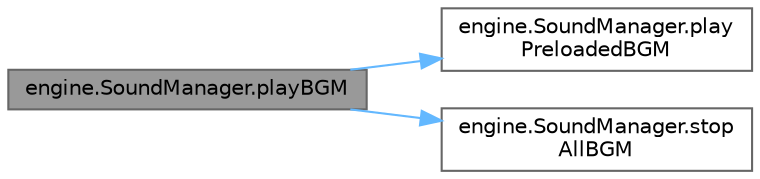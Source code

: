 digraph "engine.SoundManager.playBGM"
{
 // LATEX_PDF_SIZE
  bgcolor="transparent";
  edge [fontname=Helvetica,fontsize=10,labelfontname=Helvetica,labelfontsize=10];
  node [fontname=Helvetica,fontsize=10,shape=box,height=0.2,width=0.4];
  rankdir="LR";
  Node1 [id="Node000001",label="engine.SoundManager.playBGM",height=0.2,width=0.4,color="gray40", fillcolor="grey60", style="filled", fontcolor="black",tooltip=" "];
  Node1 -> Node2 [id="edge1_Node000001_Node000002",color="steelblue1",style="solid",tooltip=" "];
  Node2 [id="Node000002",label="engine.SoundManager.play\lPreloadedBGM",height=0.2,width=0.4,color="grey40", fillcolor="white", style="filled",URL="$classengine_1_1_sound_manager.html#a135a306e4319833000eb0096fbe39715",tooltip=" "];
  Node1 -> Node3 [id="edge2_Node000001_Node000003",color="steelblue1",style="solid",tooltip=" "];
  Node3 [id="Node000003",label="engine.SoundManager.stop\lAllBGM",height=0.2,width=0.4,color="grey40", fillcolor="white", style="filled",URL="$classengine_1_1_sound_manager.html#a40790e756b1212611ea34236c06adceb",tooltip=" "];
}
